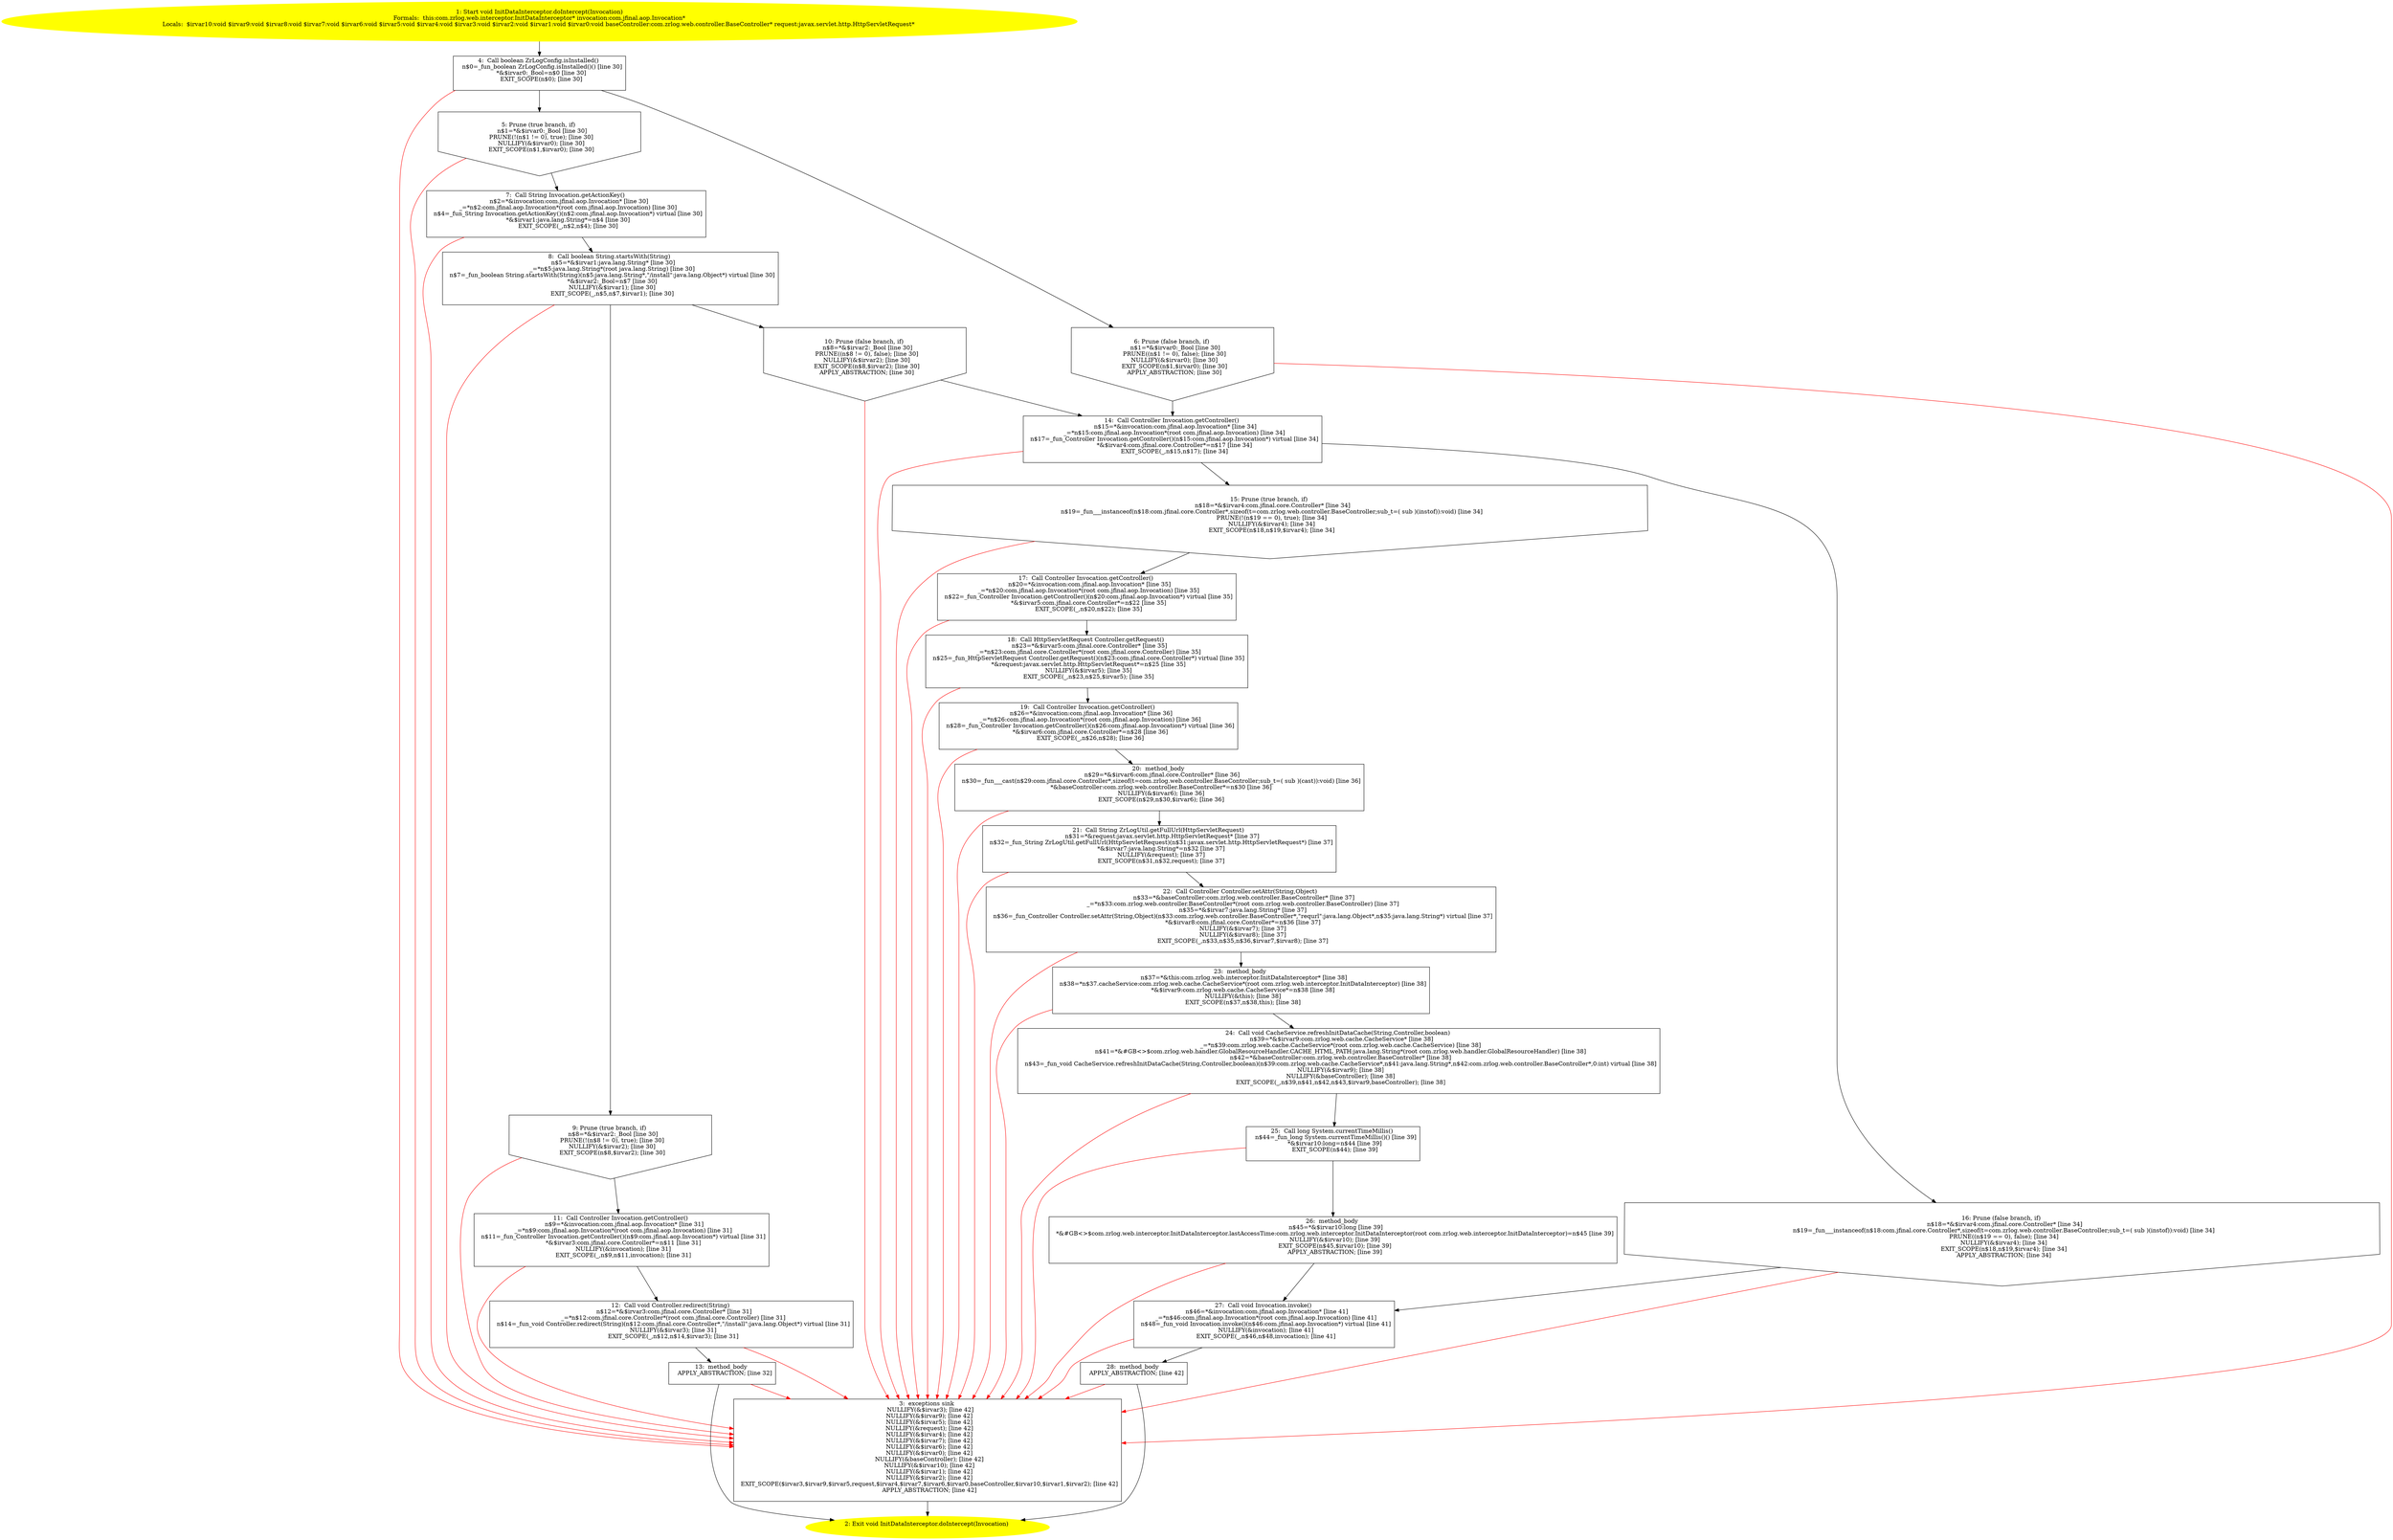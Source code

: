 /* @generated */
digraph cfg {
"com.zrlog.web.interceptor.InitDataInterceptor.doIntercept(com.jfinal.aop.Invocation):void.5eb7ccba4d43872726328a76ab29473d_1" [label="1: Start void InitDataInterceptor.doIntercept(Invocation)\nFormals:  this:com.zrlog.web.interceptor.InitDataInterceptor* invocation:com.jfinal.aop.Invocation*\nLocals:  $irvar10:void $irvar9:void $irvar8:void $irvar7:void $irvar6:void $irvar5:void $irvar4:void $irvar3:void $irvar2:void $irvar1:void $irvar0:void baseController:com.zrlog.web.controller.BaseController* request:javax.servlet.http.HttpServletRequest* \n  " color=yellow style=filled]
	

	 "com.zrlog.web.interceptor.InitDataInterceptor.doIntercept(com.jfinal.aop.Invocation):void.5eb7ccba4d43872726328a76ab29473d_1" -> "com.zrlog.web.interceptor.InitDataInterceptor.doIntercept(com.jfinal.aop.Invocation):void.5eb7ccba4d43872726328a76ab29473d_4" ;
"com.zrlog.web.interceptor.InitDataInterceptor.doIntercept(com.jfinal.aop.Invocation):void.5eb7ccba4d43872726328a76ab29473d_2" [label="2: Exit void InitDataInterceptor.doIntercept(Invocation) \n  " color=yellow style=filled]
	

"com.zrlog.web.interceptor.InitDataInterceptor.doIntercept(com.jfinal.aop.Invocation):void.5eb7ccba4d43872726328a76ab29473d_3" [label="3:  exceptions sink \n   NULLIFY(&$irvar3); [line 42]\n  NULLIFY(&$irvar9); [line 42]\n  NULLIFY(&$irvar5); [line 42]\n  NULLIFY(&request); [line 42]\n  NULLIFY(&$irvar4); [line 42]\n  NULLIFY(&$irvar7); [line 42]\n  NULLIFY(&$irvar6); [line 42]\n  NULLIFY(&$irvar0); [line 42]\n  NULLIFY(&baseController); [line 42]\n  NULLIFY(&$irvar10); [line 42]\n  NULLIFY(&$irvar1); [line 42]\n  NULLIFY(&$irvar2); [line 42]\n  EXIT_SCOPE($irvar3,$irvar9,$irvar5,request,$irvar4,$irvar7,$irvar6,$irvar0,baseController,$irvar10,$irvar1,$irvar2); [line 42]\n  APPLY_ABSTRACTION; [line 42]\n " shape="box"]
	

	 "com.zrlog.web.interceptor.InitDataInterceptor.doIntercept(com.jfinal.aop.Invocation):void.5eb7ccba4d43872726328a76ab29473d_3" -> "com.zrlog.web.interceptor.InitDataInterceptor.doIntercept(com.jfinal.aop.Invocation):void.5eb7ccba4d43872726328a76ab29473d_2" ;
"com.zrlog.web.interceptor.InitDataInterceptor.doIntercept(com.jfinal.aop.Invocation):void.5eb7ccba4d43872726328a76ab29473d_4" [label="4:  Call boolean ZrLogConfig.isInstalled() \n   n$0=_fun_boolean ZrLogConfig.isInstalled()() [line 30]\n  *&$irvar0:_Bool=n$0 [line 30]\n  EXIT_SCOPE(n$0); [line 30]\n " shape="box"]
	

	 "com.zrlog.web.interceptor.InitDataInterceptor.doIntercept(com.jfinal.aop.Invocation):void.5eb7ccba4d43872726328a76ab29473d_4" -> "com.zrlog.web.interceptor.InitDataInterceptor.doIntercept(com.jfinal.aop.Invocation):void.5eb7ccba4d43872726328a76ab29473d_5" ;
	 "com.zrlog.web.interceptor.InitDataInterceptor.doIntercept(com.jfinal.aop.Invocation):void.5eb7ccba4d43872726328a76ab29473d_4" -> "com.zrlog.web.interceptor.InitDataInterceptor.doIntercept(com.jfinal.aop.Invocation):void.5eb7ccba4d43872726328a76ab29473d_6" ;
	 "com.zrlog.web.interceptor.InitDataInterceptor.doIntercept(com.jfinal.aop.Invocation):void.5eb7ccba4d43872726328a76ab29473d_4" -> "com.zrlog.web.interceptor.InitDataInterceptor.doIntercept(com.jfinal.aop.Invocation):void.5eb7ccba4d43872726328a76ab29473d_3" [color="red" ];
"com.zrlog.web.interceptor.InitDataInterceptor.doIntercept(com.jfinal.aop.Invocation):void.5eb7ccba4d43872726328a76ab29473d_5" [label="5: Prune (true branch, if) \n   n$1=*&$irvar0:_Bool [line 30]\n  PRUNE(!(n$1 != 0), true); [line 30]\n  NULLIFY(&$irvar0); [line 30]\n  EXIT_SCOPE(n$1,$irvar0); [line 30]\n " shape="invhouse"]
	

	 "com.zrlog.web.interceptor.InitDataInterceptor.doIntercept(com.jfinal.aop.Invocation):void.5eb7ccba4d43872726328a76ab29473d_5" -> "com.zrlog.web.interceptor.InitDataInterceptor.doIntercept(com.jfinal.aop.Invocation):void.5eb7ccba4d43872726328a76ab29473d_7" ;
	 "com.zrlog.web.interceptor.InitDataInterceptor.doIntercept(com.jfinal.aop.Invocation):void.5eb7ccba4d43872726328a76ab29473d_5" -> "com.zrlog.web.interceptor.InitDataInterceptor.doIntercept(com.jfinal.aop.Invocation):void.5eb7ccba4d43872726328a76ab29473d_3" [color="red" ];
"com.zrlog.web.interceptor.InitDataInterceptor.doIntercept(com.jfinal.aop.Invocation):void.5eb7ccba4d43872726328a76ab29473d_6" [label="6: Prune (false branch, if) \n   n$1=*&$irvar0:_Bool [line 30]\n  PRUNE((n$1 != 0), false); [line 30]\n  NULLIFY(&$irvar0); [line 30]\n  EXIT_SCOPE(n$1,$irvar0); [line 30]\n  APPLY_ABSTRACTION; [line 30]\n " shape="invhouse"]
	

	 "com.zrlog.web.interceptor.InitDataInterceptor.doIntercept(com.jfinal.aop.Invocation):void.5eb7ccba4d43872726328a76ab29473d_6" -> "com.zrlog.web.interceptor.InitDataInterceptor.doIntercept(com.jfinal.aop.Invocation):void.5eb7ccba4d43872726328a76ab29473d_14" ;
	 "com.zrlog.web.interceptor.InitDataInterceptor.doIntercept(com.jfinal.aop.Invocation):void.5eb7ccba4d43872726328a76ab29473d_6" -> "com.zrlog.web.interceptor.InitDataInterceptor.doIntercept(com.jfinal.aop.Invocation):void.5eb7ccba4d43872726328a76ab29473d_3" [color="red" ];
"com.zrlog.web.interceptor.InitDataInterceptor.doIntercept(com.jfinal.aop.Invocation):void.5eb7ccba4d43872726328a76ab29473d_7" [label="7:  Call String Invocation.getActionKey() \n   n$2=*&invocation:com.jfinal.aop.Invocation* [line 30]\n  _=*n$2:com.jfinal.aop.Invocation*(root com.jfinal.aop.Invocation) [line 30]\n  n$4=_fun_String Invocation.getActionKey()(n$2:com.jfinal.aop.Invocation*) virtual [line 30]\n  *&$irvar1:java.lang.String*=n$4 [line 30]\n  EXIT_SCOPE(_,n$2,n$4); [line 30]\n " shape="box"]
	

	 "com.zrlog.web.interceptor.InitDataInterceptor.doIntercept(com.jfinal.aop.Invocation):void.5eb7ccba4d43872726328a76ab29473d_7" -> "com.zrlog.web.interceptor.InitDataInterceptor.doIntercept(com.jfinal.aop.Invocation):void.5eb7ccba4d43872726328a76ab29473d_8" ;
	 "com.zrlog.web.interceptor.InitDataInterceptor.doIntercept(com.jfinal.aop.Invocation):void.5eb7ccba4d43872726328a76ab29473d_7" -> "com.zrlog.web.interceptor.InitDataInterceptor.doIntercept(com.jfinal.aop.Invocation):void.5eb7ccba4d43872726328a76ab29473d_3" [color="red" ];
"com.zrlog.web.interceptor.InitDataInterceptor.doIntercept(com.jfinal.aop.Invocation):void.5eb7ccba4d43872726328a76ab29473d_8" [label="8:  Call boolean String.startsWith(String) \n   n$5=*&$irvar1:java.lang.String* [line 30]\n  _=*n$5:java.lang.String*(root java.lang.String) [line 30]\n  n$7=_fun_boolean String.startsWith(String)(n$5:java.lang.String*,\"/install\":java.lang.Object*) virtual [line 30]\n  *&$irvar2:_Bool=n$7 [line 30]\n  NULLIFY(&$irvar1); [line 30]\n  EXIT_SCOPE(_,n$5,n$7,$irvar1); [line 30]\n " shape="box"]
	

	 "com.zrlog.web.interceptor.InitDataInterceptor.doIntercept(com.jfinal.aop.Invocation):void.5eb7ccba4d43872726328a76ab29473d_8" -> "com.zrlog.web.interceptor.InitDataInterceptor.doIntercept(com.jfinal.aop.Invocation):void.5eb7ccba4d43872726328a76ab29473d_9" ;
	 "com.zrlog.web.interceptor.InitDataInterceptor.doIntercept(com.jfinal.aop.Invocation):void.5eb7ccba4d43872726328a76ab29473d_8" -> "com.zrlog.web.interceptor.InitDataInterceptor.doIntercept(com.jfinal.aop.Invocation):void.5eb7ccba4d43872726328a76ab29473d_10" ;
	 "com.zrlog.web.interceptor.InitDataInterceptor.doIntercept(com.jfinal.aop.Invocation):void.5eb7ccba4d43872726328a76ab29473d_8" -> "com.zrlog.web.interceptor.InitDataInterceptor.doIntercept(com.jfinal.aop.Invocation):void.5eb7ccba4d43872726328a76ab29473d_3" [color="red" ];
"com.zrlog.web.interceptor.InitDataInterceptor.doIntercept(com.jfinal.aop.Invocation):void.5eb7ccba4d43872726328a76ab29473d_9" [label="9: Prune (true branch, if) \n   n$8=*&$irvar2:_Bool [line 30]\n  PRUNE(!(n$8 != 0), true); [line 30]\n  NULLIFY(&$irvar2); [line 30]\n  EXIT_SCOPE(n$8,$irvar2); [line 30]\n " shape="invhouse"]
	

	 "com.zrlog.web.interceptor.InitDataInterceptor.doIntercept(com.jfinal.aop.Invocation):void.5eb7ccba4d43872726328a76ab29473d_9" -> "com.zrlog.web.interceptor.InitDataInterceptor.doIntercept(com.jfinal.aop.Invocation):void.5eb7ccba4d43872726328a76ab29473d_11" ;
	 "com.zrlog.web.interceptor.InitDataInterceptor.doIntercept(com.jfinal.aop.Invocation):void.5eb7ccba4d43872726328a76ab29473d_9" -> "com.zrlog.web.interceptor.InitDataInterceptor.doIntercept(com.jfinal.aop.Invocation):void.5eb7ccba4d43872726328a76ab29473d_3" [color="red" ];
"com.zrlog.web.interceptor.InitDataInterceptor.doIntercept(com.jfinal.aop.Invocation):void.5eb7ccba4d43872726328a76ab29473d_10" [label="10: Prune (false branch, if) \n   n$8=*&$irvar2:_Bool [line 30]\n  PRUNE((n$8 != 0), false); [line 30]\n  NULLIFY(&$irvar2); [line 30]\n  EXIT_SCOPE(n$8,$irvar2); [line 30]\n  APPLY_ABSTRACTION; [line 30]\n " shape="invhouse"]
	

	 "com.zrlog.web.interceptor.InitDataInterceptor.doIntercept(com.jfinal.aop.Invocation):void.5eb7ccba4d43872726328a76ab29473d_10" -> "com.zrlog.web.interceptor.InitDataInterceptor.doIntercept(com.jfinal.aop.Invocation):void.5eb7ccba4d43872726328a76ab29473d_14" ;
	 "com.zrlog.web.interceptor.InitDataInterceptor.doIntercept(com.jfinal.aop.Invocation):void.5eb7ccba4d43872726328a76ab29473d_10" -> "com.zrlog.web.interceptor.InitDataInterceptor.doIntercept(com.jfinal.aop.Invocation):void.5eb7ccba4d43872726328a76ab29473d_3" [color="red" ];
"com.zrlog.web.interceptor.InitDataInterceptor.doIntercept(com.jfinal.aop.Invocation):void.5eb7ccba4d43872726328a76ab29473d_11" [label="11:  Call Controller Invocation.getController() \n   n$9=*&invocation:com.jfinal.aop.Invocation* [line 31]\n  _=*n$9:com.jfinal.aop.Invocation*(root com.jfinal.aop.Invocation) [line 31]\n  n$11=_fun_Controller Invocation.getController()(n$9:com.jfinal.aop.Invocation*) virtual [line 31]\n  *&$irvar3:com.jfinal.core.Controller*=n$11 [line 31]\n  NULLIFY(&invocation); [line 31]\n  EXIT_SCOPE(_,n$9,n$11,invocation); [line 31]\n " shape="box"]
	

	 "com.zrlog.web.interceptor.InitDataInterceptor.doIntercept(com.jfinal.aop.Invocation):void.5eb7ccba4d43872726328a76ab29473d_11" -> "com.zrlog.web.interceptor.InitDataInterceptor.doIntercept(com.jfinal.aop.Invocation):void.5eb7ccba4d43872726328a76ab29473d_12" ;
	 "com.zrlog.web.interceptor.InitDataInterceptor.doIntercept(com.jfinal.aop.Invocation):void.5eb7ccba4d43872726328a76ab29473d_11" -> "com.zrlog.web.interceptor.InitDataInterceptor.doIntercept(com.jfinal.aop.Invocation):void.5eb7ccba4d43872726328a76ab29473d_3" [color="red" ];
"com.zrlog.web.interceptor.InitDataInterceptor.doIntercept(com.jfinal.aop.Invocation):void.5eb7ccba4d43872726328a76ab29473d_12" [label="12:  Call void Controller.redirect(String) \n   n$12=*&$irvar3:com.jfinal.core.Controller* [line 31]\n  _=*n$12:com.jfinal.core.Controller*(root com.jfinal.core.Controller) [line 31]\n  n$14=_fun_void Controller.redirect(String)(n$12:com.jfinal.core.Controller*,\"/install\":java.lang.Object*) virtual [line 31]\n  NULLIFY(&$irvar3); [line 31]\n  EXIT_SCOPE(_,n$12,n$14,$irvar3); [line 31]\n " shape="box"]
	

	 "com.zrlog.web.interceptor.InitDataInterceptor.doIntercept(com.jfinal.aop.Invocation):void.5eb7ccba4d43872726328a76ab29473d_12" -> "com.zrlog.web.interceptor.InitDataInterceptor.doIntercept(com.jfinal.aop.Invocation):void.5eb7ccba4d43872726328a76ab29473d_13" ;
	 "com.zrlog.web.interceptor.InitDataInterceptor.doIntercept(com.jfinal.aop.Invocation):void.5eb7ccba4d43872726328a76ab29473d_12" -> "com.zrlog.web.interceptor.InitDataInterceptor.doIntercept(com.jfinal.aop.Invocation):void.5eb7ccba4d43872726328a76ab29473d_3" [color="red" ];
"com.zrlog.web.interceptor.InitDataInterceptor.doIntercept(com.jfinal.aop.Invocation):void.5eb7ccba4d43872726328a76ab29473d_13" [label="13:  method_body \n   APPLY_ABSTRACTION; [line 32]\n " shape="box"]
	

	 "com.zrlog.web.interceptor.InitDataInterceptor.doIntercept(com.jfinal.aop.Invocation):void.5eb7ccba4d43872726328a76ab29473d_13" -> "com.zrlog.web.interceptor.InitDataInterceptor.doIntercept(com.jfinal.aop.Invocation):void.5eb7ccba4d43872726328a76ab29473d_2" ;
	 "com.zrlog.web.interceptor.InitDataInterceptor.doIntercept(com.jfinal.aop.Invocation):void.5eb7ccba4d43872726328a76ab29473d_13" -> "com.zrlog.web.interceptor.InitDataInterceptor.doIntercept(com.jfinal.aop.Invocation):void.5eb7ccba4d43872726328a76ab29473d_3" [color="red" ];
"com.zrlog.web.interceptor.InitDataInterceptor.doIntercept(com.jfinal.aop.Invocation):void.5eb7ccba4d43872726328a76ab29473d_14" [label="14:  Call Controller Invocation.getController() \n   n$15=*&invocation:com.jfinal.aop.Invocation* [line 34]\n  _=*n$15:com.jfinal.aop.Invocation*(root com.jfinal.aop.Invocation) [line 34]\n  n$17=_fun_Controller Invocation.getController()(n$15:com.jfinal.aop.Invocation*) virtual [line 34]\n  *&$irvar4:com.jfinal.core.Controller*=n$17 [line 34]\n  EXIT_SCOPE(_,n$15,n$17); [line 34]\n " shape="box"]
	

	 "com.zrlog.web.interceptor.InitDataInterceptor.doIntercept(com.jfinal.aop.Invocation):void.5eb7ccba4d43872726328a76ab29473d_14" -> "com.zrlog.web.interceptor.InitDataInterceptor.doIntercept(com.jfinal.aop.Invocation):void.5eb7ccba4d43872726328a76ab29473d_15" ;
	 "com.zrlog.web.interceptor.InitDataInterceptor.doIntercept(com.jfinal.aop.Invocation):void.5eb7ccba4d43872726328a76ab29473d_14" -> "com.zrlog.web.interceptor.InitDataInterceptor.doIntercept(com.jfinal.aop.Invocation):void.5eb7ccba4d43872726328a76ab29473d_16" ;
	 "com.zrlog.web.interceptor.InitDataInterceptor.doIntercept(com.jfinal.aop.Invocation):void.5eb7ccba4d43872726328a76ab29473d_14" -> "com.zrlog.web.interceptor.InitDataInterceptor.doIntercept(com.jfinal.aop.Invocation):void.5eb7ccba4d43872726328a76ab29473d_3" [color="red" ];
"com.zrlog.web.interceptor.InitDataInterceptor.doIntercept(com.jfinal.aop.Invocation):void.5eb7ccba4d43872726328a76ab29473d_15" [label="15: Prune (true branch, if) \n   n$18=*&$irvar4:com.jfinal.core.Controller* [line 34]\n  n$19=_fun___instanceof(n$18:com.jfinal.core.Controller*,sizeof(t=com.zrlog.web.controller.BaseController;sub_t=( sub )(instof)):void) [line 34]\n  PRUNE(!(n$19 == 0), true); [line 34]\n  NULLIFY(&$irvar4); [line 34]\n  EXIT_SCOPE(n$18,n$19,$irvar4); [line 34]\n " shape="invhouse"]
	

	 "com.zrlog.web.interceptor.InitDataInterceptor.doIntercept(com.jfinal.aop.Invocation):void.5eb7ccba4d43872726328a76ab29473d_15" -> "com.zrlog.web.interceptor.InitDataInterceptor.doIntercept(com.jfinal.aop.Invocation):void.5eb7ccba4d43872726328a76ab29473d_17" ;
	 "com.zrlog.web.interceptor.InitDataInterceptor.doIntercept(com.jfinal.aop.Invocation):void.5eb7ccba4d43872726328a76ab29473d_15" -> "com.zrlog.web.interceptor.InitDataInterceptor.doIntercept(com.jfinal.aop.Invocation):void.5eb7ccba4d43872726328a76ab29473d_3" [color="red" ];
"com.zrlog.web.interceptor.InitDataInterceptor.doIntercept(com.jfinal.aop.Invocation):void.5eb7ccba4d43872726328a76ab29473d_16" [label="16: Prune (false branch, if) \n   n$18=*&$irvar4:com.jfinal.core.Controller* [line 34]\n  n$19=_fun___instanceof(n$18:com.jfinal.core.Controller*,sizeof(t=com.zrlog.web.controller.BaseController;sub_t=( sub )(instof)):void) [line 34]\n  PRUNE((n$19 == 0), false); [line 34]\n  NULLIFY(&$irvar4); [line 34]\n  EXIT_SCOPE(n$18,n$19,$irvar4); [line 34]\n  APPLY_ABSTRACTION; [line 34]\n " shape="invhouse"]
	

	 "com.zrlog.web.interceptor.InitDataInterceptor.doIntercept(com.jfinal.aop.Invocation):void.5eb7ccba4d43872726328a76ab29473d_16" -> "com.zrlog.web.interceptor.InitDataInterceptor.doIntercept(com.jfinal.aop.Invocation):void.5eb7ccba4d43872726328a76ab29473d_27" ;
	 "com.zrlog.web.interceptor.InitDataInterceptor.doIntercept(com.jfinal.aop.Invocation):void.5eb7ccba4d43872726328a76ab29473d_16" -> "com.zrlog.web.interceptor.InitDataInterceptor.doIntercept(com.jfinal.aop.Invocation):void.5eb7ccba4d43872726328a76ab29473d_3" [color="red" ];
"com.zrlog.web.interceptor.InitDataInterceptor.doIntercept(com.jfinal.aop.Invocation):void.5eb7ccba4d43872726328a76ab29473d_17" [label="17:  Call Controller Invocation.getController() \n   n$20=*&invocation:com.jfinal.aop.Invocation* [line 35]\n  _=*n$20:com.jfinal.aop.Invocation*(root com.jfinal.aop.Invocation) [line 35]\n  n$22=_fun_Controller Invocation.getController()(n$20:com.jfinal.aop.Invocation*) virtual [line 35]\n  *&$irvar5:com.jfinal.core.Controller*=n$22 [line 35]\n  EXIT_SCOPE(_,n$20,n$22); [line 35]\n " shape="box"]
	

	 "com.zrlog.web.interceptor.InitDataInterceptor.doIntercept(com.jfinal.aop.Invocation):void.5eb7ccba4d43872726328a76ab29473d_17" -> "com.zrlog.web.interceptor.InitDataInterceptor.doIntercept(com.jfinal.aop.Invocation):void.5eb7ccba4d43872726328a76ab29473d_18" ;
	 "com.zrlog.web.interceptor.InitDataInterceptor.doIntercept(com.jfinal.aop.Invocation):void.5eb7ccba4d43872726328a76ab29473d_17" -> "com.zrlog.web.interceptor.InitDataInterceptor.doIntercept(com.jfinal.aop.Invocation):void.5eb7ccba4d43872726328a76ab29473d_3" [color="red" ];
"com.zrlog.web.interceptor.InitDataInterceptor.doIntercept(com.jfinal.aop.Invocation):void.5eb7ccba4d43872726328a76ab29473d_18" [label="18:  Call HttpServletRequest Controller.getRequest() \n   n$23=*&$irvar5:com.jfinal.core.Controller* [line 35]\n  _=*n$23:com.jfinal.core.Controller*(root com.jfinal.core.Controller) [line 35]\n  n$25=_fun_HttpServletRequest Controller.getRequest()(n$23:com.jfinal.core.Controller*) virtual [line 35]\n  *&request:javax.servlet.http.HttpServletRequest*=n$25 [line 35]\n  NULLIFY(&$irvar5); [line 35]\n  EXIT_SCOPE(_,n$23,n$25,$irvar5); [line 35]\n " shape="box"]
	

	 "com.zrlog.web.interceptor.InitDataInterceptor.doIntercept(com.jfinal.aop.Invocation):void.5eb7ccba4d43872726328a76ab29473d_18" -> "com.zrlog.web.interceptor.InitDataInterceptor.doIntercept(com.jfinal.aop.Invocation):void.5eb7ccba4d43872726328a76ab29473d_19" ;
	 "com.zrlog.web.interceptor.InitDataInterceptor.doIntercept(com.jfinal.aop.Invocation):void.5eb7ccba4d43872726328a76ab29473d_18" -> "com.zrlog.web.interceptor.InitDataInterceptor.doIntercept(com.jfinal.aop.Invocation):void.5eb7ccba4d43872726328a76ab29473d_3" [color="red" ];
"com.zrlog.web.interceptor.InitDataInterceptor.doIntercept(com.jfinal.aop.Invocation):void.5eb7ccba4d43872726328a76ab29473d_19" [label="19:  Call Controller Invocation.getController() \n   n$26=*&invocation:com.jfinal.aop.Invocation* [line 36]\n  _=*n$26:com.jfinal.aop.Invocation*(root com.jfinal.aop.Invocation) [line 36]\n  n$28=_fun_Controller Invocation.getController()(n$26:com.jfinal.aop.Invocation*) virtual [line 36]\n  *&$irvar6:com.jfinal.core.Controller*=n$28 [line 36]\n  EXIT_SCOPE(_,n$26,n$28); [line 36]\n " shape="box"]
	

	 "com.zrlog.web.interceptor.InitDataInterceptor.doIntercept(com.jfinal.aop.Invocation):void.5eb7ccba4d43872726328a76ab29473d_19" -> "com.zrlog.web.interceptor.InitDataInterceptor.doIntercept(com.jfinal.aop.Invocation):void.5eb7ccba4d43872726328a76ab29473d_20" ;
	 "com.zrlog.web.interceptor.InitDataInterceptor.doIntercept(com.jfinal.aop.Invocation):void.5eb7ccba4d43872726328a76ab29473d_19" -> "com.zrlog.web.interceptor.InitDataInterceptor.doIntercept(com.jfinal.aop.Invocation):void.5eb7ccba4d43872726328a76ab29473d_3" [color="red" ];
"com.zrlog.web.interceptor.InitDataInterceptor.doIntercept(com.jfinal.aop.Invocation):void.5eb7ccba4d43872726328a76ab29473d_20" [label="20:  method_body \n   n$29=*&$irvar6:com.jfinal.core.Controller* [line 36]\n  n$30=_fun___cast(n$29:com.jfinal.core.Controller*,sizeof(t=com.zrlog.web.controller.BaseController;sub_t=( sub )(cast)):void) [line 36]\n  *&baseController:com.zrlog.web.controller.BaseController*=n$30 [line 36]\n  NULLIFY(&$irvar6); [line 36]\n  EXIT_SCOPE(n$29,n$30,$irvar6); [line 36]\n " shape="box"]
	

	 "com.zrlog.web.interceptor.InitDataInterceptor.doIntercept(com.jfinal.aop.Invocation):void.5eb7ccba4d43872726328a76ab29473d_20" -> "com.zrlog.web.interceptor.InitDataInterceptor.doIntercept(com.jfinal.aop.Invocation):void.5eb7ccba4d43872726328a76ab29473d_21" ;
	 "com.zrlog.web.interceptor.InitDataInterceptor.doIntercept(com.jfinal.aop.Invocation):void.5eb7ccba4d43872726328a76ab29473d_20" -> "com.zrlog.web.interceptor.InitDataInterceptor.doIntercept(com.jfinal.aop.Invocation):void.5eb7ccba4d43872726328a76ab29473d_3" [color="red" ];
"com.zrlog.web.interceptor.InitDataInterceptor.doIntercept(com.jfinal.aop.Invocation):void.5eb7ccba4d43872726328a76ab29473d_21" [label="21:  Call String ZrLogUtil.getFullUrl(HttpServletRequest) \n   n$31=*&request:javax.servlet.http.HttpServletRequest* [line 37]\n  n$32=_fun_String ZrLogUtil.getFullUrl(HttpServletRequest)(n$31:javax.servlet.http.HttpServletRequest*) [line 37]\n  *&$irvar7:java.lang.String*=n$32 [line 37]\n  NULLIFY(&request); [line 37]\n  EXIT_SCOPE(n$31,n$32,request); [line 37]\n " shape="box"]
	

	 "com.zrlog.web.interceptor.InitDataInterceptor.doIntercept(com.jfinal.aop.Invocation):void.5eb7ccba4d43872726328a76ab29473d_21" -> "com.zrlog.web.interceptor.InitDataInterceptor.doIntercept(com.jfinal.aop.Invocation):void.5eb7ccba4d43872726328a76ab29473d_22" ;
	 "com.zrlog.web.interceptor.InitDataInterceptor.doIntercept(com.jfinal.aop.Invocation):void.5eb7ccba4d43872726328a76ab29473d_21" -> "com.zrlog.web.interceptor.InitDataInterceptor.doIntercept(com.jfinal.aop.Invocation):void.5eb7ccba4d43872726328a76ab29473d_3" [color="red" ];
"com.zrlog.web.interceptor.InitDataInterceptor.doIntercept(com.jfinal.aop.Invocation):void.5eb7ccba4d43872726328a76ab29473d_22" [label="22:  Call Controller Controller.setAttr(String,Object) \n   n$33=*&baseController:com.zrlog.web.controller.BaseController* [line 37]\n  _=*n$33:com.zrlog.web.controller.BaseController*(root com.zrlog.web.controller.BaseController) [line 37]\n  n$35=*&$irvar7:java.lang.String* [line 37]\n  n$36=_fun_Controller Controller.setAttr(String,Object)(n$33:com.zrlog.web.controller.BaseController*,\"requrl\":java.lang.Object*,n$35:java.lang.String*) virtual [line 37]\n  *&$irvar8:com.jfinal.core.Controller*=n$36 [line 37]\n  NULLIFY(&$irvar7); [line 37]\n  NULLIFY(&$irvar8); [line 37]\n  EXIT_SCOPE(_,n$33,n$35,n$36,$irvar7,$irvar8); [line 37]\n " shape="box"]
	

	 "com.zrlog.web.interceptor.InitDataInterceptor.doIntercept(com.jfinal.aop.Invocation):void.5eb7ccba4d43872726328a76ab29473d_22" -> "com.zrlog.web.interceptor.InitDataInterceptor.doIntercept(com.jfinal.aop.Invocation):void.5eb7ccba4d43872726328a76ab29473d_23" ;
	 "com.zrlog.web.interceptor.InitDataInterceptor.doIntercept(com.jfinal.aop.Invocation):void.5eb7ccba4d43872726328a76ab29473d_22" -> "com.zrlog.web.interceptor.InitDataInterceptor.doIntercept(com.jfinal.aop.Invocation):void.5eb7ccba4d43872726328a76ab29473d_3" [color="red" ];
"com.zrlog.web.interceptor.InitDataInterceptor.doIntercept(com.jfinal.aop.Invocation):void.5eb7ccba4d43872726328a76ab29473d_23" [label="23:  method_body \n   n$37=*&this:com.zrlog.web.interceptor.InitDataInterceptor* [line 38]\n  n$38=*n$37.cacheService:com.zrlog.web.cache.CacheService*(root com.zrlog.web.interceptor.InitDataInterceptor) [line 38]\n  *&$irvar9:com.zrlog.web.cache.CacheService*=n$38 [line 38]\n  NULLIFY(&this); [line 38]\n  EXIT_SCOPE(n$37,n$38,this); [line 38]\n " shape="box"]
	

	 "com.zrlog.web.interceptor.InitDataInterceptor.doIntercept(com.jfinal.aop.Invocation):void.5eb7ccba4d43872726328a76ab29473d_23" -> "com.zrlog.web.interceptor.InitDataInterceptor.doIntercept(com.jfinal.aop.Invocation):void.5eb7ccba4d43872726328a76ab29473d_24" ;
	 "com.zrlog.web.interceptor.InitDataInterceptor.doIntercept(com.jfinal.aop.Invocation):void.5eb7ccba4d43872726328a76ab29473d_23" -> "com.zrlog.web.interceptor.InitDataInterceptor.doIntercept(com.jfinal.aop.Invocation):void.5eb7ccba4d43872726328a76ab29473d_3" [color="red" ];
"com.zrlog.web.interceptor.InitDataInterceptor.doIntercept(com.jfinal.aop.Invocation):void.5eb7ccba4d43872726328a76ab29473d_24" [label="24:  Call void CacheService.refreshInitDataCache(String,Controller,boolean) \n   n$39=*&$irvar9:com.zrlog.web.cache.CacheService* [line 38]\n  _=*n$39:com.zrlog.web.cache.CacheService*(root com.zrlog.web.cache.CacheService) [line 38]\n  n$41=*&#GB<>$com.zrlog.web.handler.GlobalResourceHandler.CACHE_HTML_PATH:java.lang.String*(root com.zrlog.web.handler.GlobalResourceHandler) [line 38]\n  n$42=*&baseController:com.zrlog.web.controller.BaseController* [line 38]\n  n$43=_fun_void CacheService.refreshInitDataCache(String,Controller,boolean)(n$39:com.zrlog.web.cache.CacheService*,n$41:java.lang.String*,n$42:com.zrlog.web.controller.BaseController*,0:int) virtual [line 38]\n  NULLIFY(&$irvar9); [line 38]\n  NULLIFY(&baseController); [line 38]\n  EXIT_SCOPE(_,n$39,n$41,n$42,n$43,$irvar9,baseController); [line 38]\n " shape="box"]
	

	 "com.zrlog.web.interceptor.InitDataInterceptor.doIntercept(com.jfinal.aop.Invocation):void.5eb7ccba4d43872726328a76ab29473d_24" -> "com.zrlog.web.interceptor.InitDataInterceptor.doIntercept(com.jfinal.aop.Invocation):void.5eb7ccba4d43872726328a76ab29473d_25" ;
	 "com.zrlog.web.interceptor.InitDataInterceptor.doIntercept(com.jfinal.aop.Invocation):void.5eb7ccba4d43872726328a76ab29473d_24" -> "com.zrlog.web.interceptor.InitDataInterceptor.doIntercept(com.jfinal.aop.Invocation):void.5eb7ccba4d43872726328a76ab29473d_3" [color="red" ];
"com.zrlog.web.interceptor.InitDataInterceptor.doIntercept(com.jfinal.aop.Invocation):void.5eb7ccba4d43872726328a76ab29473d_25" [label="25:  Call long System.currentTimeMillis() \n   n$44=_fun_long System.currentTimeMillis()() [line 39]\n  *&$irvar10:long=n$44 [line 39]\n  EXIT_SCOPE(n$44); [line 39]\n " shape="box"]
	

	 "com.zrlog.web.interceptor.InitDataInterceptor.doIntercept(com.jfinal.aop.Invocation):void.5eb7ccba4d43872726328a76ab29473d_25" -> "com.zrlog.web.interceptor.InitDataInterceptor.doIntercept(com.jfinal.aop.Invocation):void.5eb7ccba4d43872726328a76ab29473d_26" ;
	 "com.zrlog.web.interceptor.InitDataInterceptor.doIntercept(com.jfinal.aop.Invocation):void.5eb7ccba4d43872726328a76ab29473d_25" -> "com.zrlog.web.interceptor.InitDataInterceptor.doIntercept(com.jfinal.aop.Invocation):void.5eb7ccba4d43872726328a76ab29473d_3" [color="red" ];
"com.zrlog.web.interceptor.InitDataInterceptor.doIntercept(com.jfinal.aop.Invocation):void.5eb7ccba4d43872726328a76ab29473d_26" [label="26:  method_body \n   n$45=*&$irvar10:long [line 39]\n  *&#GB<>$com.zrlog.web.interceptor.InitDataInterceptor.lastAccessTime:com.zrlog.web.interceptor.InitDataInterceptor(root com.zrlog.web.interceptor.InitDataInterceptor)=n$45 [line 39]\n  NULLIFY(&$irvar10); [line 39]\n  EXIT_SCOPE(n$45,$irvar10); [line 39]\n  APPLY_ABSTRACTION; [line 39]\n " shape="box"]
	

	 "com.zrlog.web.interceptor.InitDataInterceptor.doIntercept(com.jfinal.aop.Invocation):void.5eb7ccba4d43872726328a76ab29473d_26" -> "com.zrlog.web.interceptor.InitDataInterceptor.doIntercept(com.jfinal.aop.Invocation):void.5eb7ccba4d43872726328a76ab29473d_27" ;
	 "com.zrlog.web.interceptor.InitDataInterceptor.doIntercept(com.jfinal.aop.Invocation):void.5eb7ccba4d43872726328a76ab29473d_26" -> "com.zrlog.web.interceptor.InitDataInterceptor.doIntercept(com.jfinal.aop.Invocation):void.5eb7ccba4d43872726328a76ab29473d_3" [color="red" ];
"com.zrlog.web.interceptor.InitDataInterceptor.doIntercept(com.jfinal.aop.Invocation):void.5eb7ccba4d43872726328a76ab29473d_27" [label="27:  Call void Invocation.invoke() \n   n$46=*&invocation:com.jfinal.aop.Invocation* [line 41]\n  _=*n$46:com.jfinal.aop.Invocation*(root com.jfinal.aop.Invocation) [line 41]\n  n$48=_fun_void Invocation.invoke()(n$46:com.jfinal.aop.Invocation*) virtual [line 41]\n  NULLIFY(&invocation); [line 41]\n  EXIT_SCOPE(_,n$46,n$48,invocation); [line 41]\n " shape="box"]
	

	 "com.zrlog.web.interceptor.InitDataInterceptor.doIntercept(com.jfinal.aop.Invocation):void.5eb7ccba4d43872726328a76ab29473d_27" -> "com.zrlog.web.interceptor.InitDataInterceptor.doIntercept(com.jfinal.aop.Invocation):void.5eb7ccba4d43872726328a76ab29473d_28" ;
	 "com.zrlog.web.interceptor.InitDataInterceptor.doIntercept(com.jfinal.aop.Invocation):void.5eb7ccba4d43872726328a76ab29473d_27" -> "com.zrlog.web.interceptor.InitDataInterceptor.doIntercept(com.jfinal.aop.Invocation):void.5eb7ccba4d43872726328a76ab29473d_3" [color="red" ];
"com.zrlog.web.interceptor.InitDataInterceptor.doIntercept(com.jfinal.aop.Invocation):void.5eb7ccba4d43872726328a76ab29473d_28" [label="28:  method_body \n   APPLY_ABSTRACTION; [line 42]\n " shape="box"]
	

	 "com.zrlog.web.interceptor.InitDataInterceptor.doIntercept(com.jfinal.aop.Invocation):void.5eb7ccba4d43872726328a76ab29473d_28" -> "com.zrlog.web.interceptor.InitDataInterceptor.doIntercept(com.jfinal.aop.Invocation):void.5eb7ccba4d43872726328a76ab29473d_2" ;
	 "com.zrlog.web.interceptor.InitDataInterceptor.doIntercept(com.jfinal.aop.Invocation):void.5eb7ccba4d43872726328a76ab29473d_28" -> "com.zrlog.web.interceptor.InitDataInterceptor.doIntercept(com.jfinal.aop.Invocation):void.5eb7ccba4d43872726328a76ab29473d_3" [color="red" ];
}
